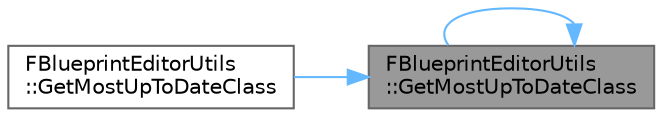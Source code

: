 digraph "FBlueprintEditorUtils::GetMostUpToDateClass"
{
 // INTERACTIVE_SVG=YES
 // LATEX_PDF_SIZE
  bgcolor="transparent";
  edge [fontname=Helvetica,fontsize=10,labelfontname=Helvetica,labelfontsize=10];
  node [fontname=Helvetica,fontsize=10,shape=box,height=0.2,width=0.4];
  rankdir="RL";
  Node1 [id="Node000001",label="FBlueprintEditorUtils\l::GetMostUpToDateClass",height=0.2,width=0.4,color="gray40", fillcolor="grey60", style="filled", fontcolor="black",tooltip="Helper function to get the most up to date class , returns FromClass for native types,..."];
  Node1 -> Node2 [id="edge1_Node000001_Node000002",dir="back",color="steelblue1",style="solid",tooltip=" "];
  Node2 [id="Node000002",label="FBlueprintEditorUtils\l::GetMostUpToDateClass",height=0.2,width=0.4,color="grey40", fillcolor="white", style="filled",URL="$d1/db4/classFBlueprintEditorUtils.html#ad0eedac9d6c6bf99e31668ea2f1b95d0",tooltip=" "];
  Node1 -> Node1 [id="edge2_Node000001_Node000001",dir="back",color="steelblue1",style="solid",tooltip=" "];
}
